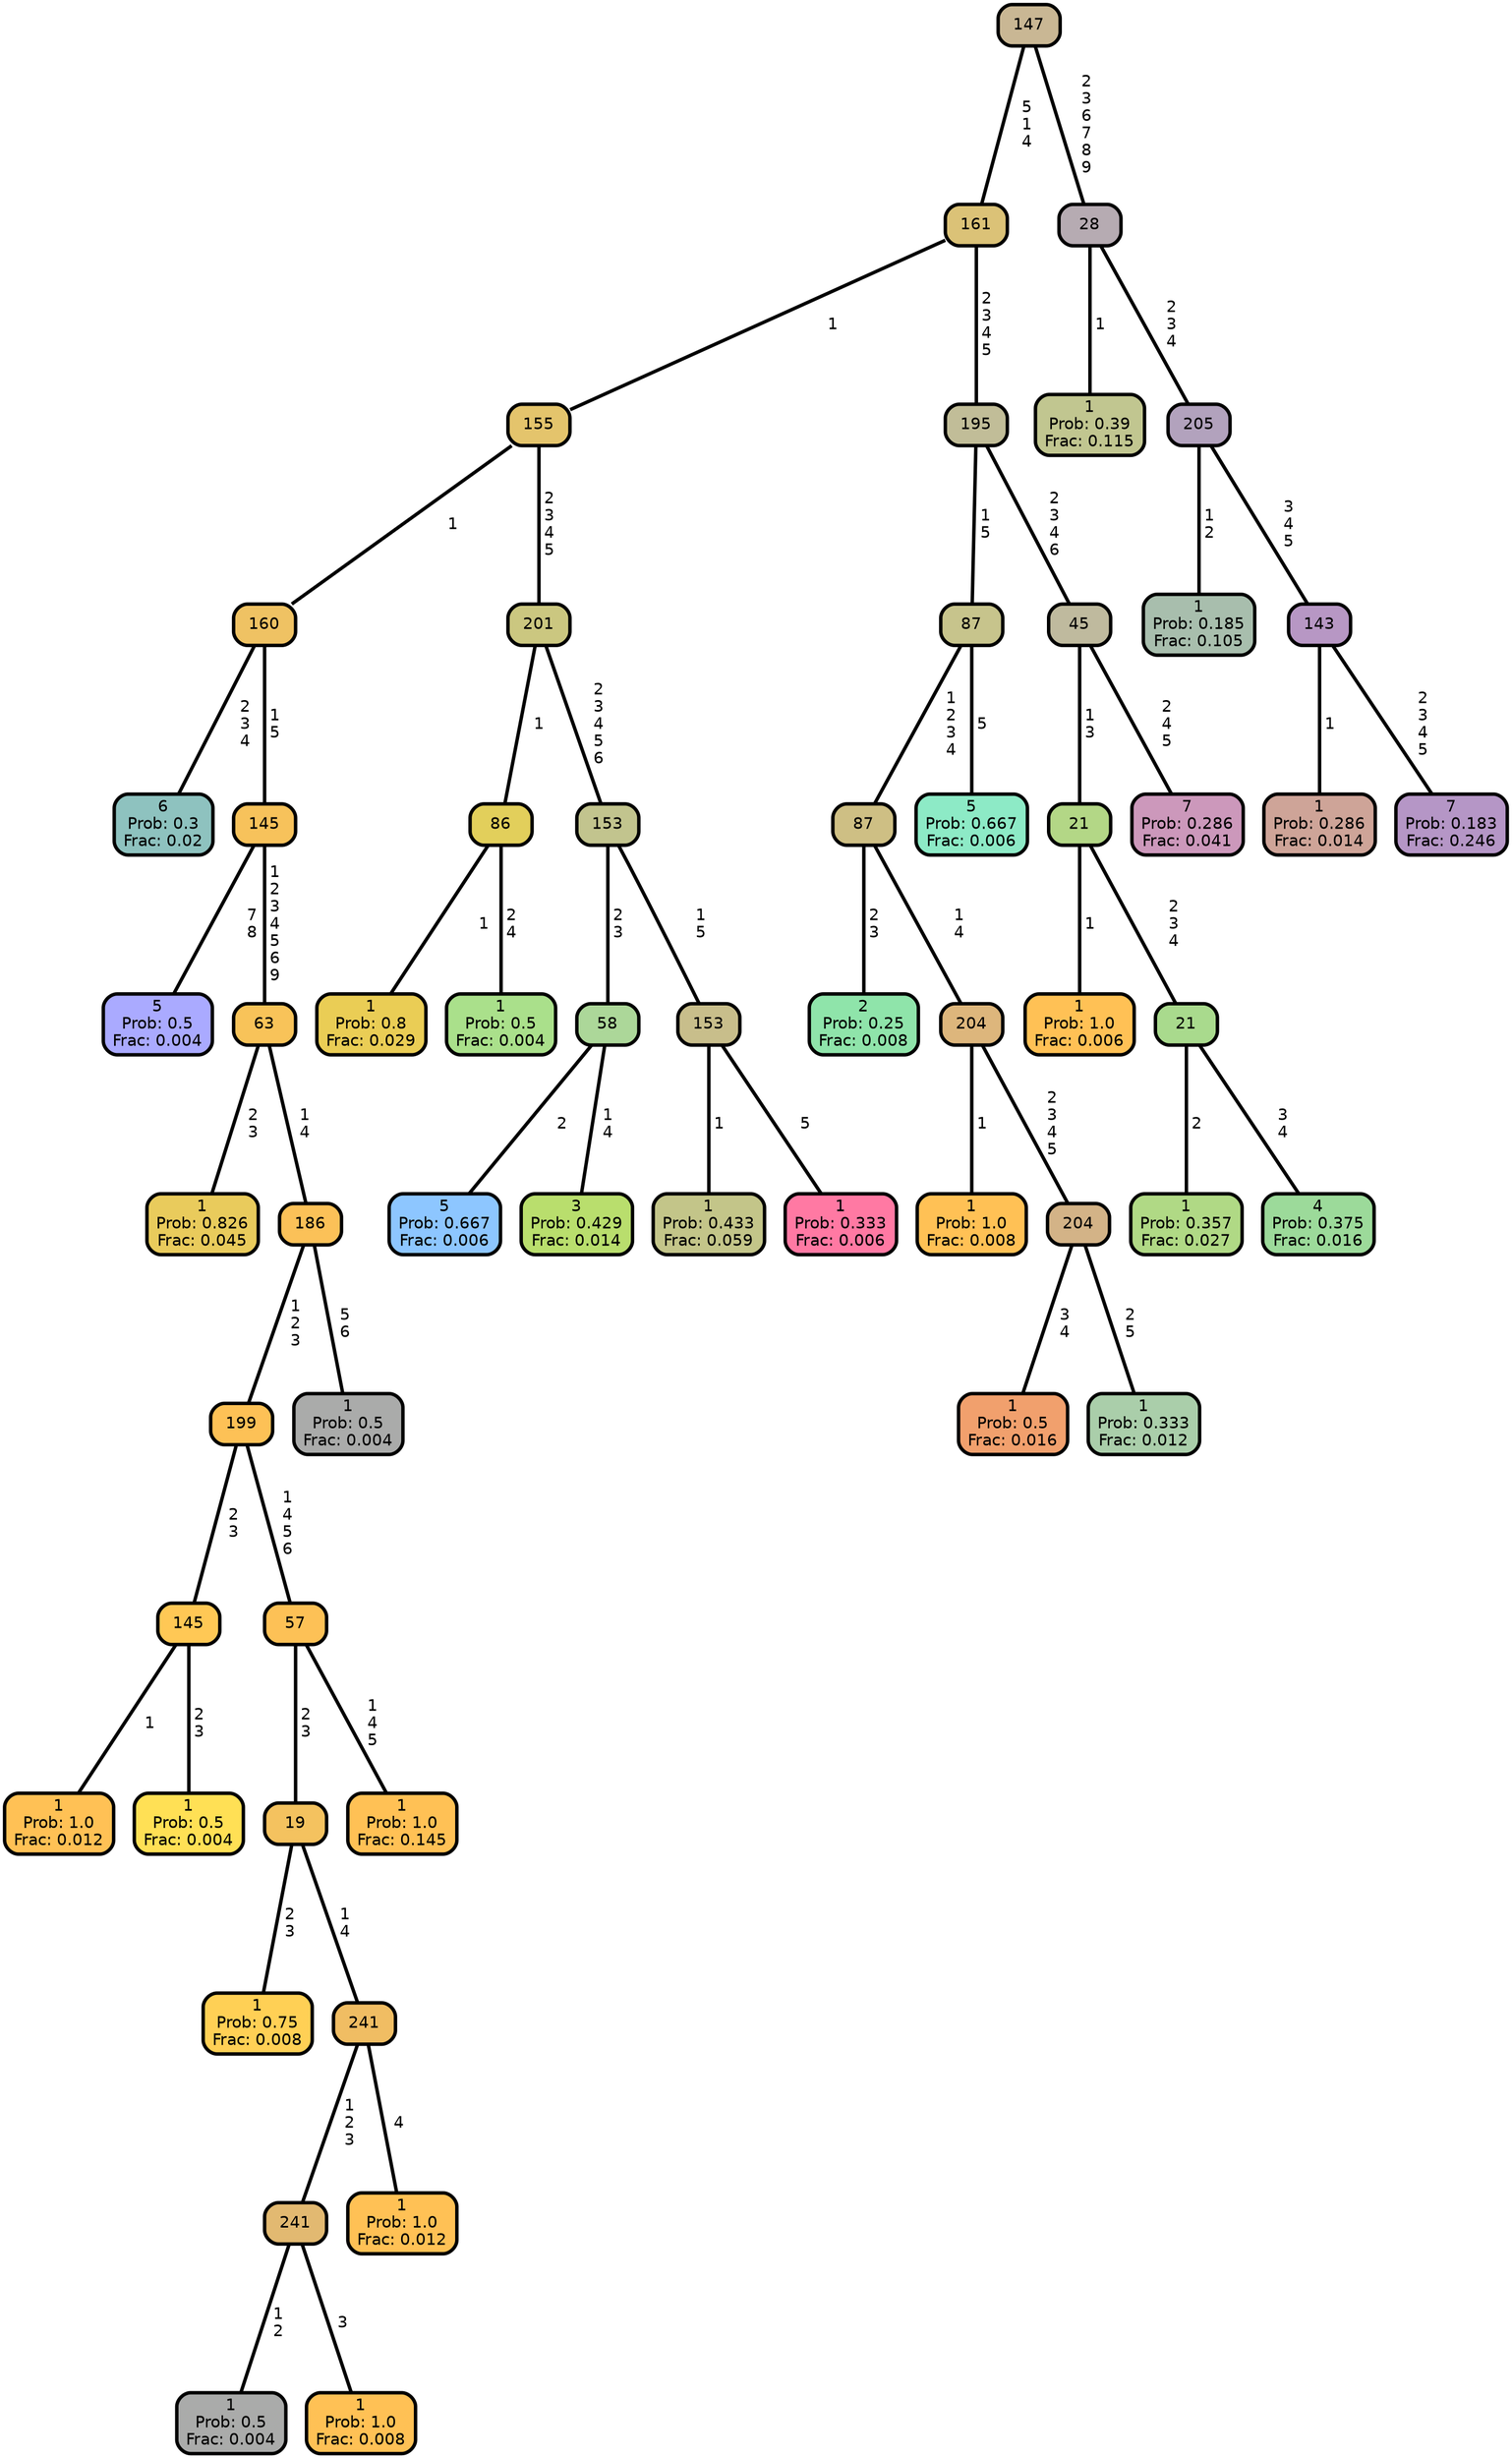 graph Tree {
node [shape=box, style="filled, rounded",color="black",penwidth="3",fontcolor="black",                 fontname=helvetica] ;
graph [ranksep="0 equally", splines=straight,                 bgcolor=transparent, dpi=200] ;
edge [fontname=helvetica, color=black] ;
0 [label="6
Prob: 0.3
Frac: 0.02", fillcolor="#8ec2bf"] ;
1 [label="160", fillcolor="#efc263"] ;
2 [label="5
Prob: 0.5
Frac: 0.004", fillcolor="#aaaaff"] ;
3 [label="145", fillcolor="#f7c25b"] ;
4 [label="1
Prob: 0.826
Frac: 0.045", fillcolor="#e9cb5c"] ;
5 [label="63", fillcolor="#f8c359"] ;
6 [label="1
Prob: 1.0
Frac: 0.012", fillcolor="#ffc155"] ;
7 [label="145", fillcolor="#ffc855"] ;
8 [label="1
Prob: 0.5
Frac: 0.004", fillcolor="#ffe055"] ;
9 [label="199", fillcolor="#fdc156"] ;
10 [label="1
Prob: 0.75
Frac: 0.008", fillcolor="#ffd055"] ;
11 [label="19", fillcolor="#f4c25f"] ;
12 [label="1
Prob: 0.5
Frac: 0.004", fillcolor="#aaabaa"] ;
13 [label="241", fillcolor="#e2b971"] ;
14 [label="1
Prob: 1.0
Frac: 0.008", fillcolor="#ffc155"] ;
15 [label="241", fillcolor="#f0bd63"] ;
16 [label="1
Prob: 1.0
Frac: 0.012", fillcolor="#ffc155"] ;
17 [label="57", fillcolor="#fdc156"] ;
18 [label="1
Prob: 1.0
Frac: 0.145", fillcolor="#ffc155"] ;
19 [label="186", fillcolor="#fbc158"] ;
20 [label="1
Prob: 0.5
Frac: 0.004", fillcolor="#aaabaa"] ;
21 [label="155", fillcolor="#e4c46c"] ;
22 [label="1
Prob: 0.8
Frac: 0.029", fillcolor="#eacd55"] ;
23 [label="86", fillcolor="#e2cf5b"] ;
24 [label="1
Prob: 0.5
Frac: 0.004", fillcolor="#aae08b"] ;
25 [label="201", fillcolor="#cbc780"] ;
26 [label="5
Prob: 0.667
Frac: 0.006", fillcolor="#8dc6ff"] ;
27 [label="58", fillcolor="#acd799"] ;
28 [label="3
Prob: 0.429
Frac: 0.014", fillcolor="#b9de6d"] ;
29 [label="153", fillcolor="#c2c48e"] ;
30 [label="1
Prob: 0.433
Frac: 0.059", fillcolor="#c3c589"] ;
31 [label="153", fillcolor="#c8be8b"] ;
32 [label="1
Prob: 0.333
Frac: 0.006", fillcolor="#ff79a3"] ;
33 [label="161", fillcolor="#dbc277"] ;
34 [label="2
Prob: 0.25
Frac: 0.008", fillcolor="#8fe4aa"] ;
35 [label="87", fillcolor="#cebf84"] ;
36 [label="1
Prob: 1.0
Frac: 0.008", fillcolor="#ffc155"] ;
37 [label="204", fillcolor="#ddb67c"] ;
38 [label="1
Prob: 0.5
Frac: 0.016", fillcolor="#f1a06d"] ;
39 [label="204", fillcolor="#d3b387"] ;
40 [label="1
Prob: 0.333
Frac: 0.012", fillcolor="#aaceaa"] ;
41 [label="87", fillcolor="#c7c48c"] ;
42 [label="5
Prob: 0.667
Frac: 0.006", fillcolor="#8deac6"] ;
43 [label="195", fillcolor="#c1bd98"] ;
44 [label="1
Prob: 1.0
Frac: 0.006", fillcolor="#ffc155"] ;
45 [label="21", fillcolor="#b3d786"] ;
46 [label="1
Prob: 0.357
Frac: 0.027", fillcolor="#b0d985"] ;
47 [label="21", fillcolor="#a9da8d"] ;
48 [label="4
Prob: 0.375
Frac: 0.016", fillcolor="#9cda9a"] ;
49 [label="45", fillcolor="#bfba9e"] ;
50 [label="7
Prob: 0.286
Frac: 0.041", fillcolor="#cc98bb"] ;
51 [label="147", fillcolor="#c9b794"] ;
52 [label="1
Prob: 0.39
Frac: 0.115", fillcolor="#c1c690"] ;
53 [label="28", fillcolor="#b6abb2"] ;
54 [label="1
Prob: 0.185
Frac: 0.105", fillcolor="#a8bead"] ;
55 [label="205", fillcolor="#b2a2bd"] ;
56 [label="1
Prob: 0.286
Frac: 0.014", fillcolor="#cea498"] ;
57 [label="143", fillcolor="#b797c4"] ;
58 [label="7
Prob: 0.183
Frac: 0.246", fillcolor="#b596c6"] ;
1 -- 0 [label=" 2\n 3\n 4",penwidth=3] ;
1 -- 3 [label=" 1\n 5",penwidth=3] ;
3 -- 2 [label=" 7\n 8",penwidth=3] ;
3 -- 5 [label=" 1\n 2\n 3\n 4\n 5\n 6\n 9",penwidth=3] ;
5 -- 4 [label=" 2\n 3",penwidth=3] ;
5 -- 19 [label=" 1\n 4",penwidth=3] ;
7 -- 6 [label=" 1",penwidth=3] ;
7 -- 8 [label=" 2\n 3",penwidth=3] ;
9 -- 7 [label=" 2\n 3",penwidth=3] ;
9 -- 17 [label=" 1\n 4\n 5\n 6",penwidth=3] ;
11 -- 10 [label=" 2\n 3",penwidth=3] ;
11 -- 15 [label=" 1\n 4",penwidth=3] ;
13 -- 12 [label=" 1\n 2",penwidth=3] ;
13 -- 14 [label=" 3",penwidth=3] ;
15 -- 13 [label=" 1\n 2\n 3",penwidth=3] ;
15 -- 16 [label=" 4",penwidth=3] ;
17 -- 11 [label=" 2\n 3",penwidth=3] ;
17 -- 18 [label=" 1\n 4\n 5",penwidth=3] ;
19 -- 9 [label=" 1\n 2\n 3",penwidth=3] ;
19 -- 20 [label=" 5\n 6",penwidth=3] ;
21 -- 1 [label=" 1",penwidth=3] ;
21 -- 25 [label=" 2\n 3\n 4\n 5",penwidth=3] ;
23 -- 22 [label=" 1",penwidth=3] ;
23 -- 24 [label=" 2\n 4",penwidth=3] ;
25 -- 23 [label=" 1",penwidth=3] ;
25 -- 29 [label=" 2\n 3\n 4\n 5\n 6",penwidth=3] ;
27 -- 26 [label=" 2",penwidth=3] ;
27 -- 28 [label=" 1\n 4",penwidth=3] ;
29 -- 27 [label=" 2\n 3",penwidth=3] ;
29 -- 31 [label=" 1\n 5",penwidth=3] ;
31 -- 30 [label=" 1",penwidth=3] ;
31 -- 32 [label=" 5",penwidth=3] ;
33 -- 21 [label=" 1",penwidth=3] ;
33 -- 43 [label=" 2\n 3\n 4\n 5",penwidth=3] ;
35 -- 34 [label=" 2\n 3",penwidth=3] ;
35 -- 37 [label=" 1\n 4",penwidth=3] ;
37 -- 36 [label=" 1",penwidth=3] ;
37 -- 39 [label=" 2\n 3\n 4\n 5",penwidth=3] ;
39 -- 38 [label=" 3\n 4",penwidth=3] ;
39 -- 40 [label=" 2\n 5",penwidth=3] ;
41 -- 35 [label=" 1\n 2\n 3\n 4",penwidth=3] ;
41 -- 42 [label=" 5",penwidth=3] ;
43 -- 41 [label=" 1\n 5",penwidth=3] ;
43 -- 49 [label=" 2\n 3\n 4\n 6",penwidth=3] ;
45 -- 44 [label=" 1",penwidth=3] ;
45 -- 47 [label=" 2\n 3\n 4",penwidth=3] ;
47 -- 46 [label=" 2",penwidth=3] ;
47 -- 48 [label=" 3\n 4",penwidth=3] ;
49 -- 45 [label=" 1\n 3",penwidth=3] ;
49 -- 50 [label=" 2\n 4\n 5",penwidth=3] ;
51 -- 33 [label=" 5\n 1\n 4",penwidth=3] ;
51 -- 53 [label=" 2\n 3\n 6\n 7\n 8\n 9",penwidth=3] ;
53 -- 52 [label=" 1",penwidth=3] ;
53 -- 55 [label=" 2\n 3\n 4",penwidth=3] ;
55 -- 54 [label=" 1\n 2",penwidth=3] ;
55 -- 57 [label=" 3\n 4\n 5",penwidth=3] ;
57 -- 56 [label=" 1",penwidth=3] ;
57 -- 58 [label=" 2\n 3\n 4\n 5",penwidth=3] ;
{rank = same;}}